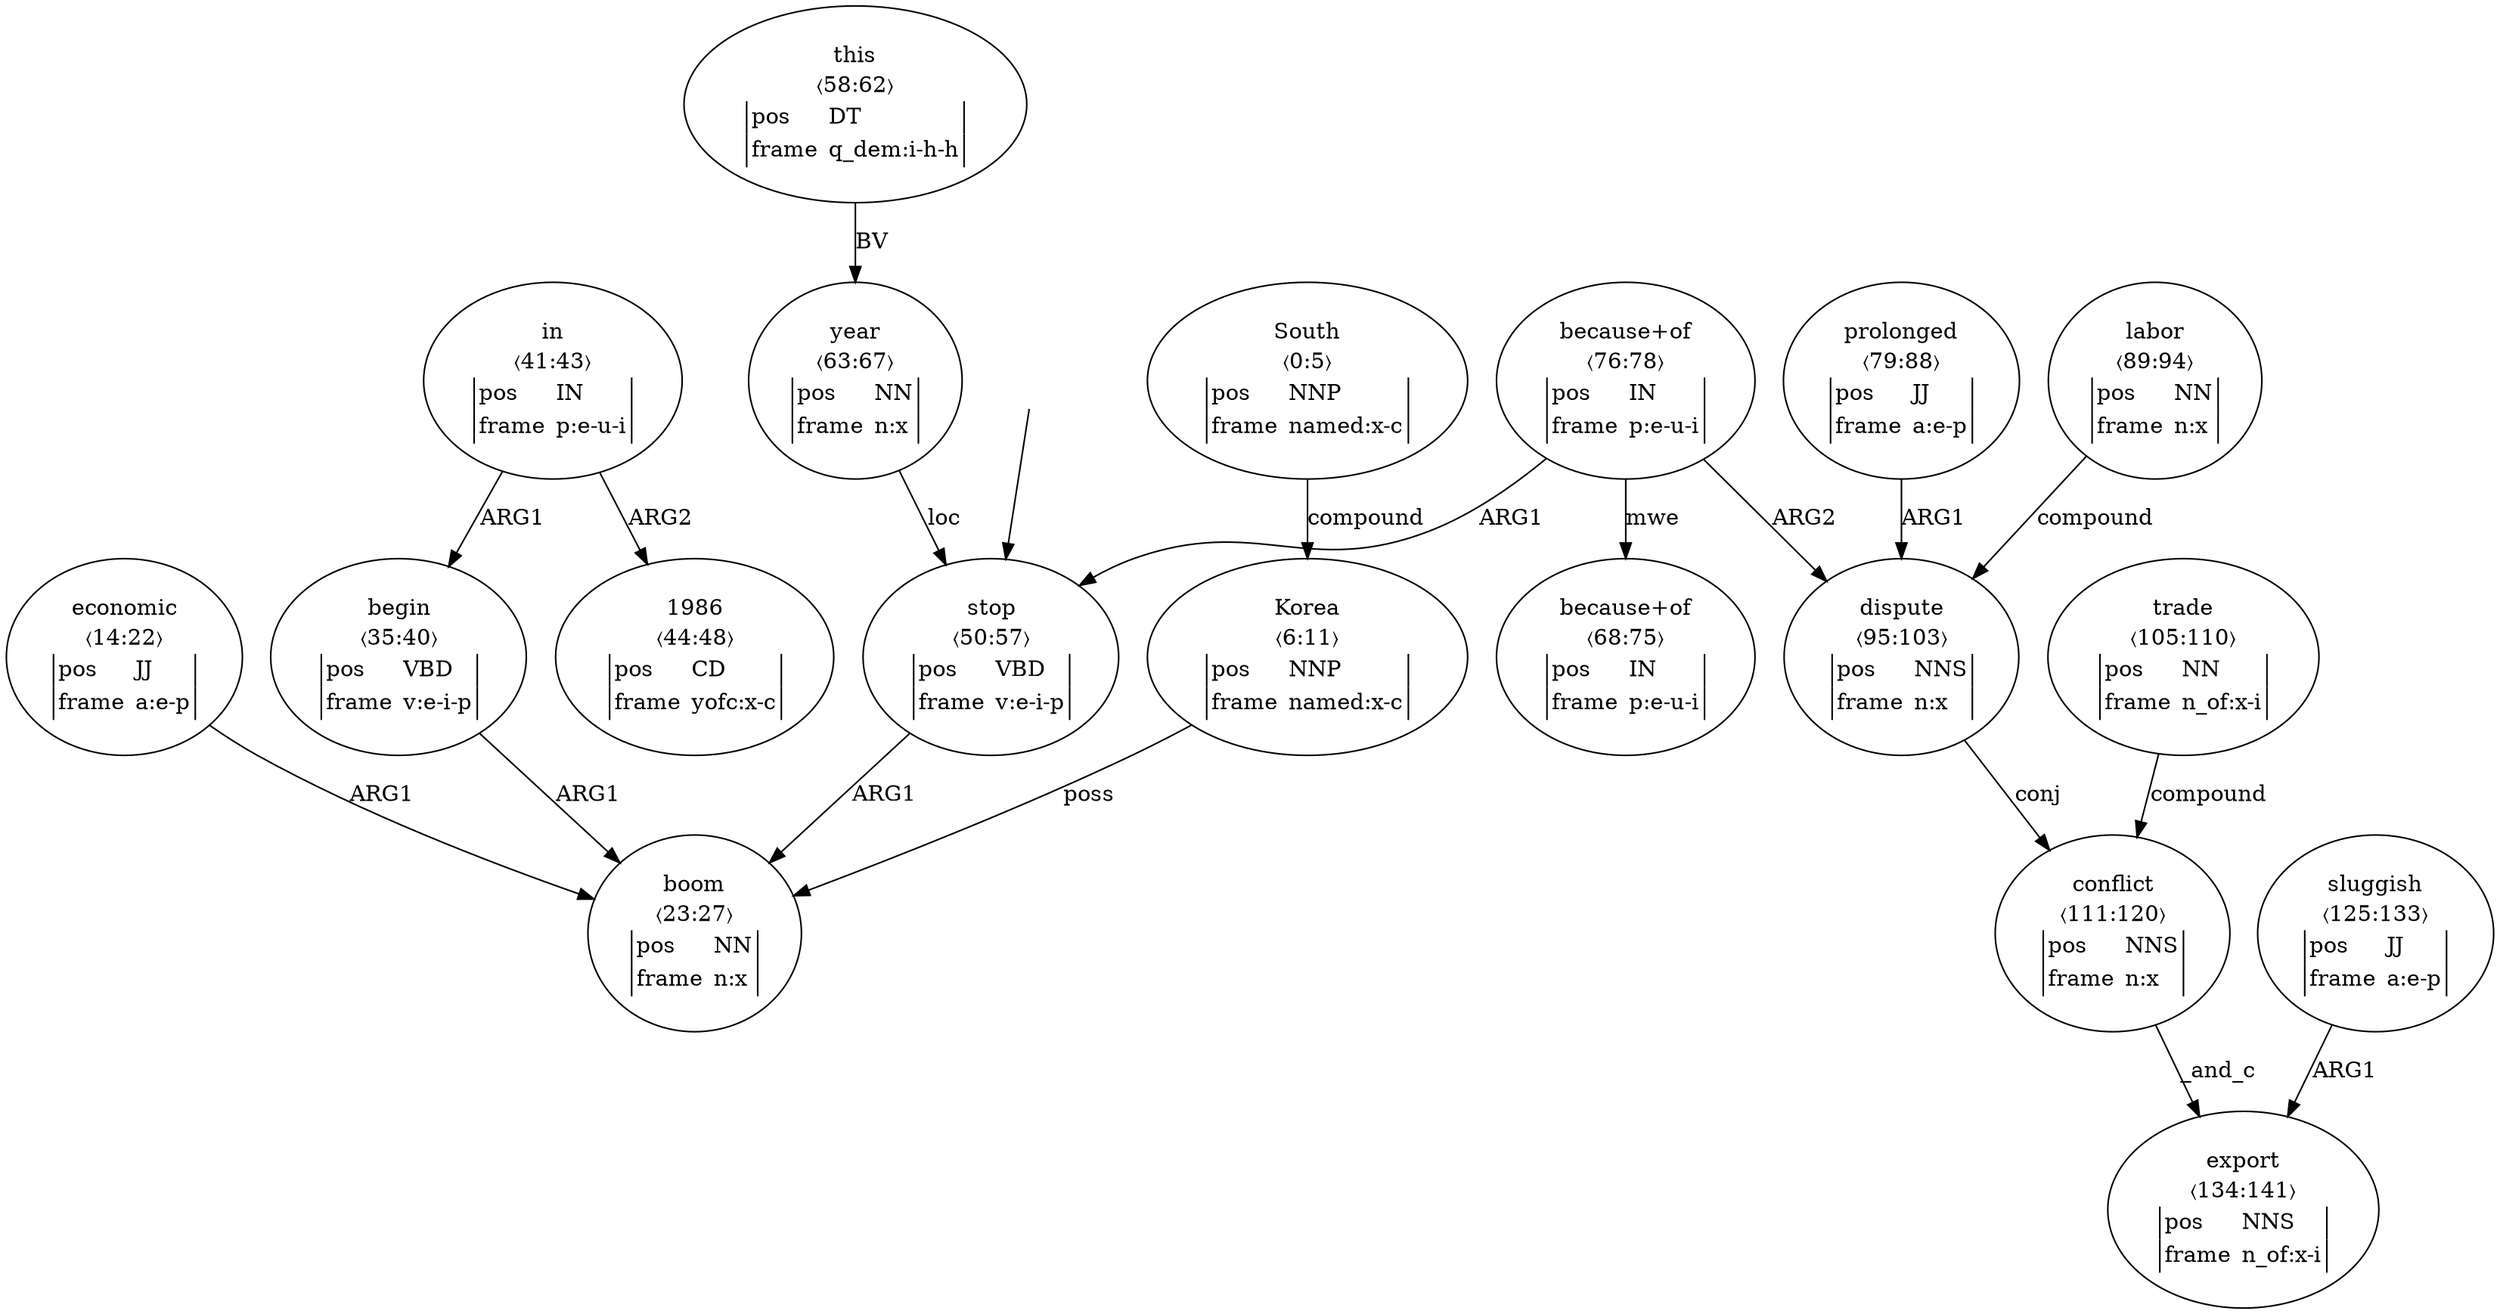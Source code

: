 digraph "20011004" {
  top [ style=invis ];
  top -> 11;
  0 [ label=<<table align="center" border="0" cellspacing="0"><tr><td colspan="2">South</td></tr><tr><td colspan="2">〈0:5〉</td></tr><tr><td sides="l" border="1" align="left">pos</td><td sides="r" border="1" align="left">NNP</td></tr><tr><td sides="l" border="1" align="left">frame</td><td sides="r" border="1" align="left">named:x-c</td></tr></table>> ];
  1 [ label=<<table align="center" border="0" cellspacing="0"><tr><td colspan="2">Korea</td></tr><tr><td colspan="2">〈6:11〉</td></tr><tr><td sides="l" border="1" align="left">pos</td><td sides="r" border="1" align="left">NNP</td></tr><tr><td sides="l" border="1" align="left">frame</td><td sides="r" border="1" align="left">named:x-c</td></tr></table>> ];
  3 [ label=<<table align="center" border="0" cellspacing="0"><tr><td colspan="2">economic</td></tr><tr><td colspan="2">〈14:22〉</td></tr><tr><td sides="l" border="1" align="left">pos</td><td sides="r" border="1" align="left">JJ</td></tr><tr><td sides="l" border="1" align="left">frame</td><td sides="r" border="1" align="left">a:e-p</td></tr></table>> ];
  4 [ label=<<table align="center" border="0" cellspacing="0"><tr><td colspan="2">boom</td></tr><tr><td colspan="2">〈23:27〉</td></tr><tr><td sides="l" border="1" align="left">pos</td><td sides="r" border="1" align="left">NN</td></tr><tr><td sides="l" border="1" align="left">frame</td><td sides="r" border="1" align="left">n:x</td></tr></table>> ];
  7 [ label=<<table align="center" border="0" cellspacing="0"><tr><td colspan="2">begin</td></tr><tr><td colspan="2">〈35:40〉</td></tr><tr><td sides="l" border="1" align="left">pos</td><td sides="r" border="1" align="left">VBD</td></tr><tr><td sides="l" border="1" align="left">frame</td><td sides="r" border="1" align="left">v:e-i-p</td></tr></table>> ];
  8 [ label=<<table align="center" border="0" cellspacing="0"><tr><td colspan="2">in</td></tr><tr><td colspan="2">〈41:43〉</td></tr><tr><td sides="l" border="1" align="left">pos</td><td sides="r" border="1" align="left">IN</td></tr><tr><td sides="l" border="1" align="left">frame</td><td sides="r" border="1" align="left">p:e-u-i</td></tr></table>> ];
  9 [ label=<<table align="center" border="0" cellspacing="0"><tr><td colspan="2">1986</td></tr><tr><td colspan="2">〈44:48〉</td></tr><tr><td sides="l" border="1" align="left">pos</td><td sides="r" border="1" align="left">CD</td></tr><tr><td sides="l" border="1" align="left">frame</td><td sides="r" border="1" align="left">yofc:x-c</td></tr></table>> ];
  11 [ label=<<table align="center" border="0" cellspacing="0"><tr><td colspan="2">stop</td></tr><tr><td colspan="2">〈50:57〉</td></tr><tr><td sides="l" border="1" align="left">pos</td><td sides="r" border="1" align="left">VBD</td></tr><tr><td sides="l" border="1" align="left">frame</td><td sides="r" border="1" align="left">v:e-i-p</td></tr></table>> ];
  12 [ label=<<table align="center" border="0" cellspacing="0"><tr><td colspan="2">this</td></tr><tr><td colspan="2">〈58:62〉</td></tr><tr><td sides="l" border="1" align="left">pos</td><td sides="r" border="1" align="left">DT</td></tr><tr><td sides="l" border="1" align="left">frame</td><td sides="r" border="1" align="left">q_dem:i-h-h</td></tr></table>> ];
  13 [ label=<<table align="center" border="0" cellspacing="0"><tr><td colspan="2">year</td></tr><tr><td colspan="2">〈63:67〉</td></tr><tr><td sides="l" border="1" align="left">pos</td><td sides="r" border="1" align="left">NN</td></tr><tr><td sides="l" border="1" align="left">frame</td><td sides="r" border="1" align="left">n:x</td></tr></table>> ];
  14 [ label=<<table align="center" border="0" cellspacing="0"><tr><td colspan="2">because+of</td></tr><tr><td colspan="2">〈68:75〉</td></tr><tr><td sides="l" border="1" align="left">pos</td><td sides="r" border="1" align="left">IN</td></tr><tr><td sides="l" border="1" align="left">frame</td><td sides="r" border="1" align="left">p:e-u-i</td></tr></table>> ];
  15 [ label=<<table align="center" border="0" cellspacing="0"><tr><td colspan="2">because+of</td></tr><tr><td colspan="2">〈76:78〉</td></tr><tr><td sides="l" border="1" align="left">pos</td><td sides="r" border="1" align="left">IN</td></tr><tr><td sides="l" border="1" align="left">frame</td><td sides="r" border="1" align="left">p:e-u-i</td></tr></table>> ];
  16 [ label=<<table align="center" border="0" cellspacing="0"><tr><td colspan="2">prolonged</td></tr><tr><td colspan="2">〈79:88〉</td></tr><tr><td sides="l" border="1" align="left">pos</td><td sides="r" border="1" align="left">JJ</td></tr><tr><td sides="l" border="1" align="left">frame</td><td sides="r" border="1" align="left">a:e-p</td></tr></table>> ];
  17 [ label=<<table align="center" border="0" cellspacing="0"><tr><td colspan="2">labor</td></tr><tr><td colspan="2">〈89:94〉</td></tr><tr><td sides="l" border="1" align="left">pos</td><td sides="r" border="1" align="left">NN</td></tr><tr><td sides="l" border="1" align="left">frame</td><td sides="r" border="1" align="left">n:x</td></tr></table>> ];
  18 [ label=<<table align="center" border="0" cellspacing="0"><tr><td colspan="2">dispute</td></tr><tr><td colspan="2">〈95:103〉</td></tr><tr><td sides="l" border="1" align="left">pos</td><td sides="r" border="1" align="left">NNS</td></tr><tr><td sides="l" border="1" align="left">frame</td><td sides="r" border="1" align="left">n:x</td></tr></table>> ];
  20 [ label=<<table align="center" border="0" cellspacing="0"><tr><td colspan="2">trade</td></tr><tr><td colspan="2">〈105:110〉</td></tr><tr><td sides="l" border="1" align="left">pos</td><td sides="r" border="1" align="left">NN</td></tr><tr><td sides="l" border="1" align="left">frame</td><td sides="r" border="1" align="left">n_of:x-i</td></tr></table>> ];
  21 [ label=<<table align="center" border="0" cellspacing="0"><tr><td colspan="2">conflict</td></tr><tr><td colspan="2">〈111:120〉</td></tr><tr><td sides="l" border="1" align="left">pos</td><td sides="r" border="1" align="left">NNS</td></tr><tr><td sides="l" border="1" align="left">frame</td><td sides="r" border="1" align="left">n:x</td></tr></table>> ];
  23 [ label=<<table align="center" border="0" cellspacing="0"><tr><td colspan="2">sluggish</td></tr><tr><td colspan="2">〈125:133〉</td></tr><tr><td sides="l" border="1" align="left">pos</td><td sides="r" border="1" align="left">JJ</td></tr><tr><td sides="l" border="1" align="left">frame</td><td sides="r" border="1" align="left">a:e-p</td></tr></table>> ];
  24 [ label=<<table align="center" border="0" cellspacing="0"><tr><td colspan="2">export</td></tr><tr><td colspan="2">〈134:141〉</td></tr><tr><td sides="l" border="1" align="left">pos</td><td sides="r" border="1" align="left">NNS</td></tr><tr><td sides="l" border="1" align="left">frame</td><td sides="r" border="1" align="left">n_of:x-i</td></tr></table>> ];
  15 -> 11 [ label="ARG1" ];
  13 -> 11 [ label="loc" ];
  17 -> 18 [ label="compound" ];
  18 -> 21 [ label="conj" ];
  0 -> 1 [ label="compound" ];
  20 -> 21 [ label="compound" ];
  8 -> 7 [ label="ARG1" ];
  16 -> 18 [ label="ARG1" ];
  21 -> 24 [ label="_and_c" ];
  23 -> 24 [ label="ARG1" ];
  12 -> 13 [ label="BV" ];
  11 -> 4 [ label="ARG1" ];
  15 -> 14 [ label="mwe" ];
  7 -> 4 [ label="ARG1" ];
  15 -> 18 [ label="ARG2" ];
  3 -> 4 [ label="ARG1" ];
  1 -> 4 [ label="poss" ];
  8 -> 9 [ label="ARG2" ];
}

